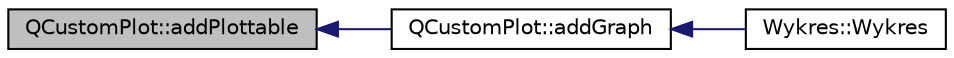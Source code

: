 digraph "QCustomPlot::addPlottable"
{
  edge [fontname="Helvetica",fontsize="10",labelfontname="Helvetica",labelfontsize="10"];
  node [fontname="Helvetica",fontsize="10",shape=record];
  rankdir="LR";
  Node1 [label="QCustomPlot::addPlottable",height=0.2,width=0.4,color="black", fillcolor="grey75", style="filled", fontcolor="black"];
  Node1 -> Node2 [dir="back",color="midnightblue",fontsize="10",style="solid",fontname="Helvetica"];
  Node2 [label="QCustomPlot::addGraph",height=0.2,width=0.4,color="black", fillcolor="white", style="filled",URL="$class_q_custom_plot.html#a6fb2873d35a8a8089842d81a70a54167"];
  Node2 -> Node3 [dir="back",color="midnightblue",fontsize="10",style="solid",fontname="Helvetica"];
  Node3 [label="Wykres::Wykres",height=0.2,width=0.4,color="black", fillcolor="white", style="filled",URL="$class_wykres.html#ac5bea6ac09cbfa6db96ed1d4827a061f",tooltip="Wykres::Wykres - konstruktor klasy wykres. "];
}
